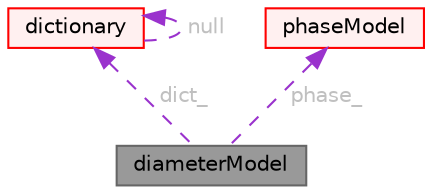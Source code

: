 digraph "diameterModel"
{
 // LATEX_PDF_SIZE
  bgcolor="transparent";
  edge [fontname=Helvetica,fontsize=10,labelfontname=Helvetica,labelfontsize=10];
  node [fontname=Helvetica,fontsize=10,shape=box,height=0.2,width=0.4];
  Node1 [id="Node000001",label="diameterModel",height=0.2,width=0.4,color="gray40", fillcolor="grey60", style="filled", fontcolor="black",tooltip="Abstract base-class for dispersed-phase particle diameter models."];
  Node2 -> Node1 [id="edge1_Node000001_Node000002",dir="back",color="darkorchid3",style="dashed",tooltip=" ",label=" dict_",fontcolor="grey" ];
  Node2 [id="Node000002",label="dictionary",height=0.2,width=0.4,color="red", fillcolor="#FFF0F0", style="filled",URL="$classFoam_1_1dictionary.html",tooltip="A list of keyword definitions, which are a keyword followed by a number of values (eg,..."];
  Node2 -> Node2 [id="edge2_Node000002_Node000002",dir="back",color="darkorchid3",style="dashed",tooltip=" ",label=" null",fontcolor="grey" ];
  Node8 -> Node1 [id="edge3_Node000001_Node000008",dir="back",color="darkorchid3",style="dashed",tooltip=" ",label=" phase_",fontcolor="grey" ];
  Node8 [id="Node000008",label="phaseModel",height=0.2,width=0.4,color="red", fillcolor="#FFF0F0", style="filled",URL="$classFoam_1_1phaseModel.html",tooltip="Single incompressible phase derived from the phase-fraction. Used as part of the multiPhaseMixture fo..."];
}
